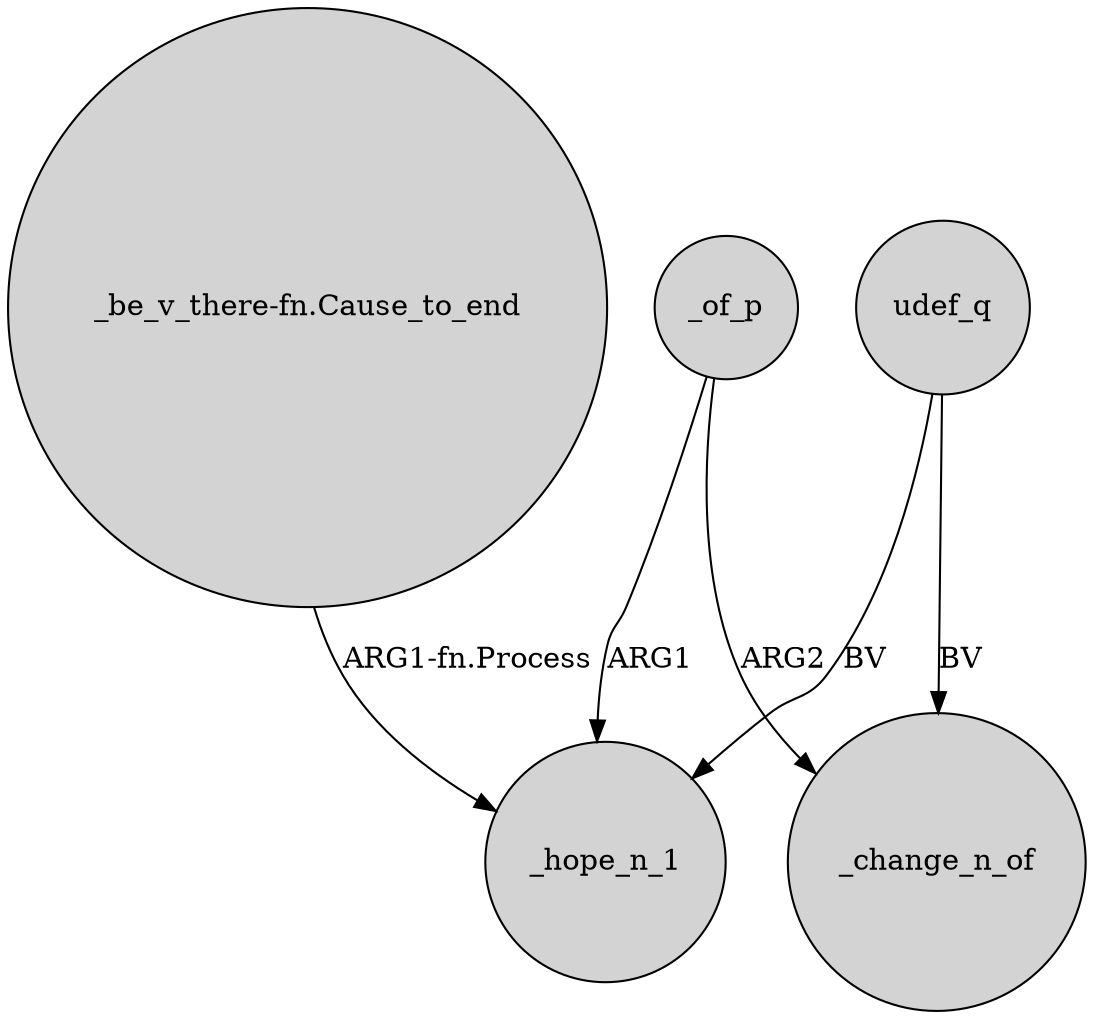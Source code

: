 digraph {
	node [shape=circle style=filled]
	udef_q -> _change_n_of [label=BV]
	_of_p -> _change_n_of [label=ARG2]
	_of_p -> _hope_n_1 [label=ARG1]
	"_be_v_there-fn.Cause_to_end" -> _hope_n_1 [label="ARG1-fn.Process"]
	udef_q -> _hope_n_1 [label=BV]
}
